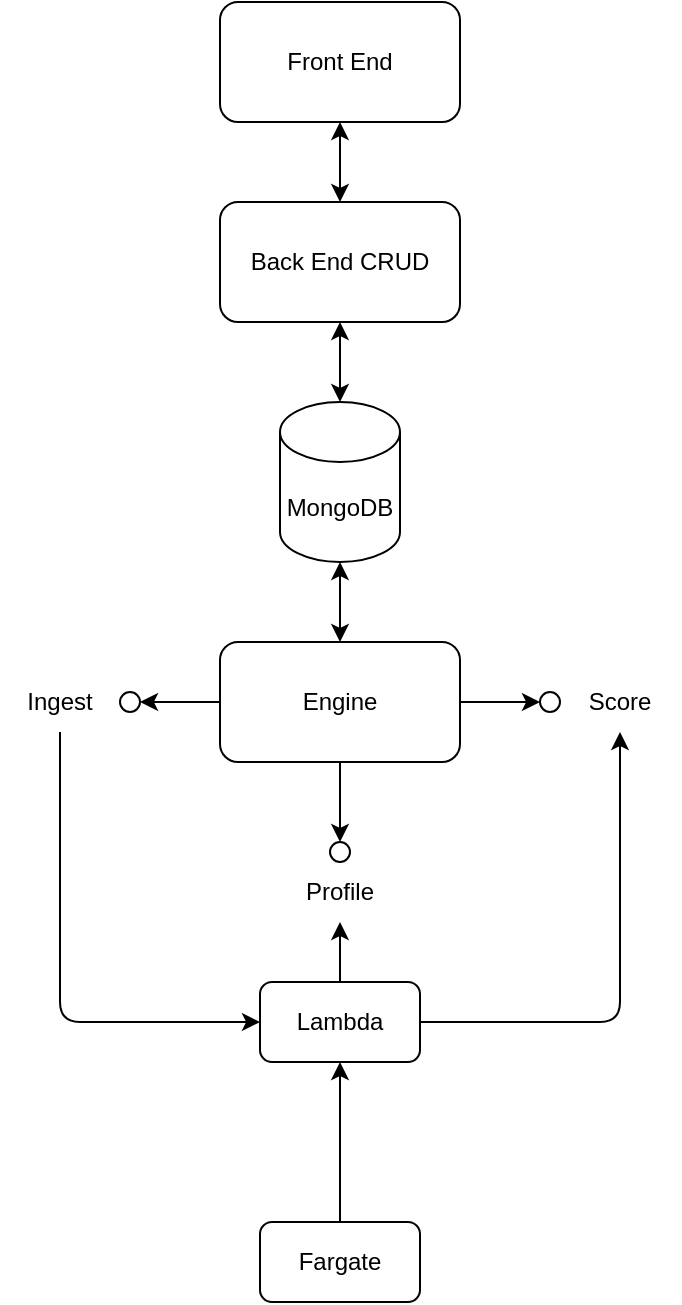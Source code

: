 <mxfile version="16.5.1" type="device"><diagram id="cqa-15yK7y9mNOdr7I07" name="Page-1"><mxGraphModel dx="946" dy="1841" grid="1" gridSize="10" guides="1" tooltips="1" connect="1" arrows="1" fold="1" page="1" pageScale="1" pageWidth="827" pageHeight="1169" math="0" shadow="0"><root><mxCell id="0"/><mxCell id="1" parent="0"/><mxCell id="zheCVygzV7YY5GQyutfC-44" style="edgeStyle=orthogonalEdgeStyle;rounded=1;orthogonalLoop=1;jettySize=auto;html=1;entryX=1;entryY=0.5;entryDx=0;entryDy=0;" edge="1" parent="1" source="zheCVygzV7YY5GQyutfC-1" target="zheCVygzV7YY5GQyutfC-3"><mxGeometry relative="1" as="geometry"/></mxCell><mxCell id="zheCVygzV7YY5GQyutfC-46" style="edgeStyle=orthogonalEdgeStyle;rounded=1;orthogonalLoop=1;jettySize=auto;html=1;entryX=0;entryY=0.5;entryDx=0;entryDy=0;" edge="1" parent="1" source="zheCVygzV7YY5GQyutfC-1" target="zheCVygzV7YY5GQyutfC-17"><mxGeometry relative="1" as="geometry"/></mxCell><mxCell id="zheCVygzV7YY5GQyutfC-48" style="edgeStyle=orthogonalEdgeStyle;rounded=1;orthogonalLoop=1;jettySize=auto;html=1;entryX=0.5;entryY=0;entryDx=0;entryDy=0;" edge="1" parent="1" source="zheCVygzV7YY5GQyutfC-1" target="zheCVygzV7YY5GQyutfC-12"><mxGeometry relative="1" as="geometry"/></mxCell><mxCell id="zheCVygzV7YY5GQyutfC-1" value="Engine" style="rounded=1;whiteSpace=wrap;html=1;fillColor=none;" vertex="1" parent="1"><mxGeometry x="320" y="200" width="120" height="60" as="geometry"/></mxCell><mxCell id="zheCVygzV7YY5GQyutfC-3" value="" style="ellipse;whiteSpace=wrap;html=1;aspect=fixed;fillColor=none;" vertex="1" parent="1"><mxGeometry x="270" y="225" width="10" height="10" as="geometry"/></mxCell><mxCell id="zheCVygzV7YY5GQyutfC-25" style="edgeStyle=orthogonalEdgeStyle;rounded=1;orthogonalLoop=1;jettySize=auto;html=1;entryX=0;entryY=0.5;entryDx=0;entryDy=0;" edge="1" parent="1" source="zheCVygzV7YY5GQyutfC-4" target="zheCVygzV7YY5GQyutfC-21"><mxGeometry relative="1" as="geometry"><mxPoint x="200" y="470" as="targetPoint"/><Array as="points"><mxPoint x="240" y="390"/></Array></mxGeometry></mxCell><mxCell id="zheCVygzV7YY5GQyutfC-4" value="Ingest" style="text;html=1;strokeColor=none;fillColor=none;align=center;verticalAlign=middle;whiteSpace=wrap;rounded=0;" vertex="1" parent="1"><mxGeometry x="210" y="215" width="60" height="30" as="geometry"/></mxCell><mxCell id="zheCVygzV7YY5GQyutfC-12" value="" style="ellipse;whiteSpace=wrap;html=1;aspect=fixed;fillColor=none;" vertex="1" parent="1"><mxGeometry x="375" y="300" width="10" height="10" as="geometry"/></mxCell><mxCell id="zheCVygzV7YY5GQyutfC-15" value="Profile" style="text;html=1;strokeColor=none;fillColor=none;align=center;verticalAlign=middle;whiteSpace=wrap;rounded=0;" vertex="1" parent="1"><mxGeometry x="350" y="310" width="60" height="30" as="geometry"/></mxCell><mxCell id="zheCVygzV7YY5GQyutfC-17" value="" style="ellipse;whiteSpace=wrap;html=1;aspect=fixed;fillColor=none;" vertex="1" parent="1"><mxGeometry x="480" y="225" width="10" height="10" as="geometry"/></mxCell><mxCell id="zheCVygzV7YY5GQyutfC-20" value="Score" style="text;html=1;strokeColor=none;fillColor=none;align=center;verticalAlign=middle;whiteSpace=wrap;rounded=0;" vertex="1" parent="1"><mxGeometry x="490" y="215" width="60" height="30" as="geometry"/></mxCell><mxCell id="zheCVygzV7YY5GQyutfC-26" style="edgeStyle=orthogonalEdgeStyle;rounded=1;orthogonalLoop=1;jettySize=auto;html=1;exitX=0.5;exitY=0;exitDx=0;exitDy=0;entryX=0.5;entryY=1;entryDx=0;entryDy=0;" edge="1" parent="1" source="zheCVygzV7YY5GQyutfC-21" target="zheCVygzV7YY5GQyutfC-15"><mxGeometry relative="1" as="geometry"/></mxCell><mxCell id="zheCVygzV7YY5GQyutfC-27" style="edgeStyle=orthogonalEdgeStyle;rounded=1;orthogonalLoop=1;jettySize=auto;html=1;entryX=0.5;entryY=1;entryDx=0;entryDy=0;" edge="1" parent="1" source="zheCVygzV7YY5GQyutfC-21" target="zheCVygzV7YY5GQyutfC-20"><mxGeometry relative="1" as="geometry"/></mxCell><mxCell id="zheCVygzV7YY5GQyutfC-21" value="Lambda" style="rounded=1;whiteSpace=wrap;html=1;fillColor=none;" vertex="1" parent="1"><mxGeometry x="340" y="370" width="80" height="40" as="geometry"/></mxCell><mxCell id="zheCVygzV7YY5GQyutfC-28" value="MongoDB" style="shape=cylinder3;whiteSpace=wrap;html=1;boundedLbl=1;backgroundOutline=1;size=15;fillColor=none;" vertex="1" parent="1"><mxGeometry x="350" y="80" width="60" height="80" as="geometry"/></mxCell><mxCell id="zheCVygzV7YY5GQyutfC-30" value="Back End CRUD" style="rounded=1;whiteSpace=wrap;html=1;fillColor=none;" vertex="1" parent="1"><mxGeometry x="320" y="-20" width="120" height="60" as="geometry"/></mxCell><mxCell id="zheCVygzV7YY5GQyutfC-32" value="" style="endArrow=classic;startArrow=classic;html=1;rounded=1;entryX=0.5;entryY=1;entryDx=0;entryDy=0;exitX=0.5;exitY=0;exitDx=0;exitDy=0;exitPerimeter=0;" edge="1" parent="1" source="zheCVygzV7YY5GQyutfC-28" target="zheCVygzV7YY5GQyutfC-30"><mxGeometry width="50" height="50" relative="1" as="geometry"><mxPoint x="360" y="60" as="sourcePoint"/><mxPoint x="410" y="10" as="targetPoint"/></mxGeometry></mxCell><mxCell id="zheCVygzV7YY5GQyutfC-34" value="Front End" style="rounded=1;whiteSpace=wrap;html=1;fillColor=none;" vertex="1" parent="1"><mxGeometry x="320" y="-120" width="120" height="60" as="geometry"/></mxCell><mxCell id="zheCVygzV7YY5GQyutfC-36" value="" style="endArrow=classic;startArrow=classic;html=1;rounded=1;entryX=0.5;entryY=1;entryDx=0;entryDy=0;exitX=0.5;exitY=0;exitDx=0;exitDy=0;" edge="1" parent="1" source="zheCVygzV7YY5GQyutfC-30" target="zheCVygzV7YY5GQyutfC-34"><mxGeometry width="50" height="50" relative="1" as="geometry"><mxPoint x="390" y="90" as="sourcePoint"/><mxPoint x="390" y="10" as="targetPoint"/></mxGeometry></mxCell><mxCell id="zheCVygzV7YY5GQyutfC-38" value="" style="endArrow=classic;startArrow=classic;html=1;rounded=1;entryX=0.5;entryY=0;entryDx=0;entryDy=0;exitX=0.5;exitY=1;exitDx=0;exitDy=0;exitPerimeter=0;" edge="1" parent="1" source="zheCVygzV7YY5GQyutfC-28" target="zheCVygzV7YY5GQyutfC-1"><mxGeometry width="50" height="50" relative="1" as="geometry"><mxPoint x="400" y="100" as="sourcePoint"/><mxPoint x="400" y="60" as="targetPoint"/></mxGeometry></mxCell><mxCell id="zheCVygzV7YY5GQyutfC-51" style="edgeStyle=orthogonalEdgeStyle;rounded=1;orthogonalLoop=1;jettySize=auto;html=1;" edge="1" parent="1" source="zheCVygzV7YY5GQyutfC-50" target="zheCVygzV7YY5GQyutfC-21"><mxGeometry relative="1" as="geometry"/></mxCell><mxCell id="zheCVygzV7YY5GQyutfC-50" value="Fargate" style="rounded=1;whiteSpace=wrap;html=1;fillColor=none;" vertex="1" parent="1"><mxGeometry x="340" y="490" width="80" height="40" as="geometry"/></mxCell></root></mxGraphModel></diagram></mxfile>